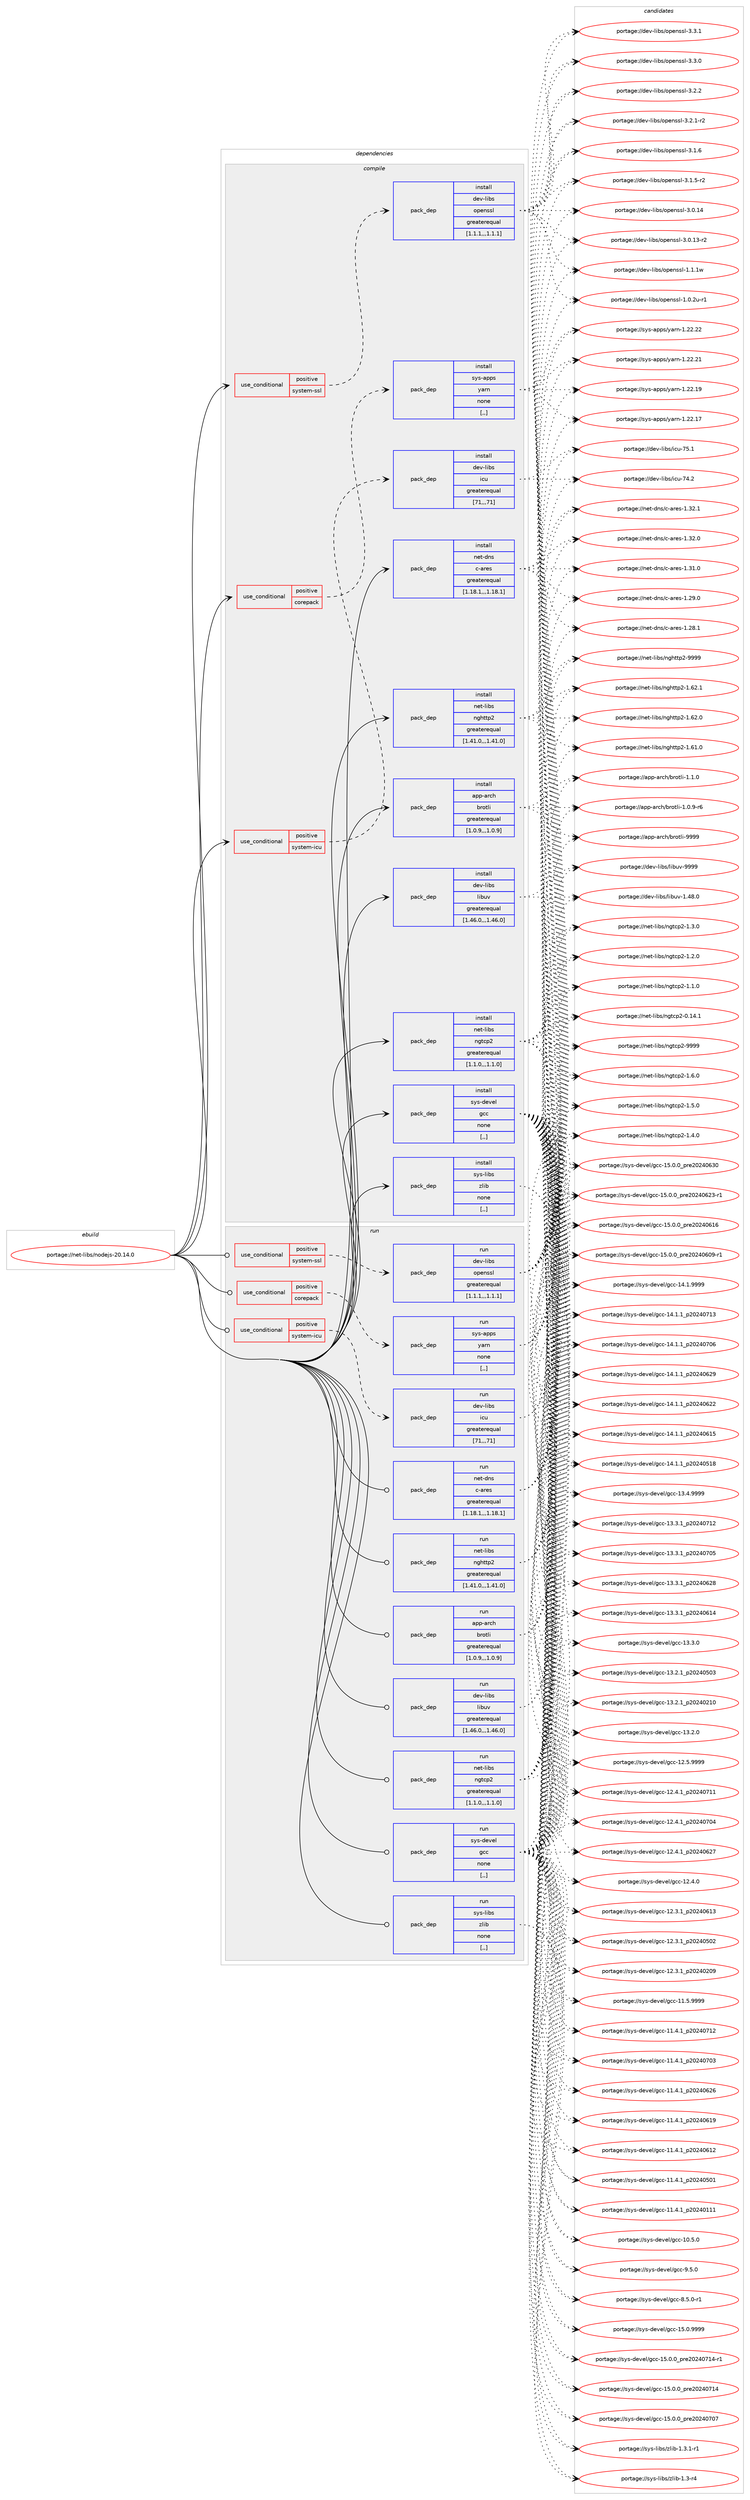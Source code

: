 digraph prolog {

# *************
# Graph options
# *************

newrank=true;
concentrate=true;
compound=true;
graph [rankdir=LR,fontname=Helvetica,fontsize=10,ranksep=1.5];#, ranksep=2.5, nodesep=0.2];
edge  [arrowhead=vee];
node  [fontname=Helvetica,fontsize=10];

# **********
# The ebuild
# **********

subgraph cluster_leftcol {
color=gray;
rank=same;
label=<<i>ebuild</i>>;
id [label="portage://net-libs/nodejs-20.14.0", color=red, width=4, href="../net-libs/nodejs-20.14.0.svg"];
}

# ****************
# The dependencies
# ****************

subgraph cluster_midcol {
color=gray;
label=<<i>dependencies</i>>;
subgraph cluster_compile {
fillcolor="#eeeeee";
style=filled;
label=<<i>compile</i>>;
subgraph cond93707 {
dependency358624 [label=<<TABLE BORDER="0" CELLBORDER="1" CELLSPACING="0" CELLPADDING="4"><TR><TD ROWSPAN="3" CELLPADDING="10">use_conditional</TD></TR><TR><TD>positive</TD></TR><TR><TD>corepack</TD></TR></TABLE>>, shape=none, color=red];
subgraph pack262258 {
dependency358625 [label=<<TABLE BORDER="0" CELLBORDER="1" CELLSPACING="0" CELLPADDING="4" WIDTH="220"><TR><TD ROWSPAN="6" CELLPADDING="30">pack_dep</TD></TR><TR><TD WIDTH="110">install</TD></TR><TR><TD>sys-apps</TD></TR><TR><TD>yarn</TD></TR><TR><TD>none</TD></TR><TR><TD>[,,]</TD></TR></TABLE>>, shape=none, color=blue];
}
dependency358624:e -> dependency358625:w [weight=20,style="dashed",arrowhead="vee"];
}
id:e -> dependency358624:w [weight=20,style="solid",arrowhead="vee"];
subgraph cond93708 {
dependency358626 [label=<<TABLE BORDER="0" CELLBORDER="1" CELLSPACING="0" CELLPADDING="4"><TR><TD ROWSPAN="3" CELLPADDING="10">use_conditional</TD></TR><TR><TD>positive</TD></TR><TR><TD>system-icu</TD></TR></TABLE>>, shape=none, color=red];
subgraph pack262259 {
dependency358627 [label=<<TABLE BORDER="0" CELLBORDER="1" CELLSPACING="0" CELLPADDING="4" WIDTH="220"><TR><TD ROWSPAN="6" CELLPADDING="30">pack_dep</TD></TR><TR><TD WIDTH="110">install</TD></TR><TR><TD>dev-libs</TD></TR><TR><TD>icu</TD></TR><TR><TD>greaterequal</TD></TR><TR><TD>[71,,,71]</TD></TR></TABLE>>, shape=none, color=blue];
}
dependency358626:e -> dependency358627:w [weight=20,style="dashed",arrowhead="vee"];
}
id:e -> dependency358626:w [weight=20,style="solid",arrowhead="vee"];
subgraph cond93709 {
dependency358628 [label=<<TABLE BORDER="0" CELLBORDER="1" CELLSPACING="0" CELLPADDING="4"><TR><TD ROWSPAN="3" CELLPADDING="10">use_conditional</TD></TR><TR><TD>positive</TD></TR><TR><TD>system-ssl</TD></TR></TABLE>>, shape=none, color=red];
subgraph pack262260 {
dependency358629 [label=<<TABLE BORDER="0" CELLBORDER="1" CELLSPACING="0" CELLPADDING="4" WIDTH="220"><TR><TD ROWSPAN="6" CELLPADDING="30">pack_dep</TD></TR><TR><TD WIDTH="110">install</TD></TR><TR><TD>dev-libs</TD></TR><TR><TD>openssl</TD></TR><TR><TD>greaterequal</TD></TR><TR><TD>[1.1.1,,,1.1.1]</TD></TR></TABLE>>, shape=none, color=blue];
}
dependency358628:e -> dependency358629:w [weight=20,style="dashed",arrowhead="vee"];
}
id:e -> dependency358628:w [weight=20,style="solid",arrowhead="vee"];
subgraph pack262261 {
dependency358630 [label=<<TABLE BORDER="0" CELLBORDER="1" CELLSPACING="0" CELLPADDING="4" WIDTH="220"><TR><TD ROWSPAN="6" CELLPADDING="30">pack_dep</TD></TR><TR><TD WIDTH="110">install</TD></TR><TR><TD>app-arch</TD></TR><TR><TD>brotli</TD></TR><TR><TD>greaterequal</TD></TR><TR><TD>[1.0.9,,,1.0.9]</TD></TR></TABLE>>, shape=none, color=blue];
}
id:e -> dependency358630:w [weight=20,style="solid",arrowhead="vee"];
subgraph pack262262 {
dependency358631 [label=<<TABLE BORDER="0" CELLBORDER="1" CELLSPACING="0" CELLPADDING="4" WIDTH="220"><TR><TD ROWSPAN="6" CELLPADDING="30">pack_dep</TD></TR><TR><TD WIDTH="110">install</TD></TR><TR><TD>dev-libs</TD></TR><TR><TD>libuv</TD></TR><TR><TD>greaterequal</TD></TR><TR><TD>[1.46.0,,,1.46.0]</TD></TR></TABLE>>, shape=none, color=blue];
}
id:e -> dependency358631:w [weight=20,style="solid",arrowhead="vee"];
subgraph pack262263 {
dependency358632 [label=<<TABLE BORDER="0" CELLBORDER="1" CELLSPACING="0" CELLPADDING="4" WIDTH="220"><TR><TD ROWSPAN="6" CELLPADDING="30">pack_dep</TD></TR><TR><TD WIDTH="110">install</TD></TR><TR><TD>net-dns</TD></TR><TR><TD>c-ares</TD></TR><TR><TD>greaterequal</TD></TR><TR><TD>[1.18.1,,,1.18.1]</TD></TR></TABLE>>, shape=none, color=blue];
}
id:e -> dependency358632:w [weight=20,style="solid",arrowhead="vee"];
subgraph pack262264 {
dependency358633 [label=<<TABLE BORDER="0" CELLBORDER="1" CELLSPACING="0" CELLPADDING="4" WIDTH="220"><TR><TD ROWSPAN="6" CELLPADDING="30">pack_dep</TD></TR><TR><TD WIDTH="110">install</TD></TR><TR><TD>net-libs</TD></TR><TR><TD>nghttp2</TD></TR><TR><TD>greaterequal</TD></TR><TR><TD>[1.41.0,,,1.41.0]</TD></TR></TABLE>>, shape=none, color=blue];
}
id:e -> dependency358633:w [weight=20,style="solid",arrowhead="vee"];
subgraph pack262265 {
dependency358634 [label=<<TABLE BORDER="0" CELLBORDER="1" CELLSPACING="0" CELLPADDING="4" WIDTH="220"><TR><TD ROWSPAN="6" CELLPADDING="30">pack_dep</TD></TR><TR><TD WIDTH="110">install</TD></TR><TR><TD>net-libs</TD></TR><TR><TD>ngtcp2</TD></TR><TR><TD>greaterequal</TD></TR><TR><TD>[1.1.0,,,1.1.0]</TD></TR></TABLE>>, shape=none, color=blue];
}
id:e -> dependency358634:w [weight=20,style="solid",arrowhead="vee"];
subgraph pack262266 {
dependency358635 [label=<<TABLE BORDER="0" CELLBORDER="1" CELLSPACING="0" CELLPADDING="4" WIDTH="220"><TR><TD ROWSPAN="6" CELLPADDING="30">pack_dep</TD></TR><TR><TD WIDTH="110">install</TD></TR><TR><TD>sys-devel</TD></TR><TR><TD>gcc</TD></TR><TR><TD>none</TD></TR><TR><TD>[,,]</TD></TR></TABLE>>, shape=none, color=blue];
}
id:e -> dependency358635:w [weight=20,style="solid",arrowhead="vee"];
subgraph pack262267 {
dependency358636 [label=<<TABLE BORDER="0" CELLBORDER="1" CELLSPACING="0" CELLPADDING="4" WIDTH="220"><TR><TD ROWSPAN="6" CELLPADDING="30">pack_dep</TD></TR><TR><TD WIDTH="110">install</TD></TR><TR><TD>sys-libs</TD></TR><TR><TD>zlib</TD></TR><TR><TD>none</TD></TR><TR><TD>[,,]</TD></TR></TABLE>>, shape=none, color=blue];
}
id:e -> dependency358636:w [weight=20,style="solid",arrowhead="vee"];
}
subgraph cluster_compileandrun {
fillcolor="#eeeeee";
style=filled;
label=<<i>compile and run</i>>;
}
subgraph cluster_run {
fillcolor="#eeeeee";
style=filled;
label=<<i>run</i>>;
subgraph cond93710 {
dependency358637 [label=<<TABLE BORDER="0" CELLBORDER="1" CELLSPACING="0" CELLPADDING="4"><TR><TD ROWSPAN="3" CELLPADDING="10">use_conditional</TD></TR><TR><TD>positive</TD></TR><TR><TD>corepack</TD></TR></TABLE>>, shape=none, color=red];
subgraph pack262268 {
dependency358638 [label=<<TABLE BORDER="0" CELLBORDER="1" CELLSPACING="0" CELLPADDING="4" WIDTH="220"><TR><TD ROWSPAN="6" CELLPADDING="30">pack_dep</TD></TR><TR><TD WIDTH="110">run</TD></TR><TR><TD>sys-apps</TD></TR><TR><TD>yarn</TD></TR><TR><TD>none</TD></TR><TR><TD>[,,]</TD></TR></TABLE>>, shape=none, color=blue];
}
dependency358637:e -> dependency358638:w [weight=20,style="dashed",arrowhead="vee"];
}
id:e -> dependency358637:w [weight=20,style="solid",arrowhead="odot"];
subgraph cond93711 {
dependency358639 [label=<<TABLE BORDER="0" CELLBORDER="1" CELLSPACING="0" CELLPADDING="4"><TR><TD ROWSPAN="3" CELLPADDING="10">use_conditional</TD></TR><TR><TD>positive</TD></TR><TR><TD>system-icu</TD></TR></TABLE>>, shape=none, color=red];
subgraph pack262269 {
dependency358640 [label=<<TABLE BORDER="0" CELLBORDER="1" CELLSPACING="0" CELLPADDING="4" WIDTH="220"><TR><TD ROWSPAN="6" CELLPADDING="30">pack_dep</TD></TR><TR><TD WIDTH="110">run</TD></TR><TR><TD>dev-libs</TD></TR><TR><TD>icu</TD></TR><TR><TD>greaterequal</TD></TR><TR><TD>[71,,,71]</TD></TR></TABLE>>, shape=none, color=blue];
}
dependency358639:e -> dependency358640:w [weight=20,style="dashed",arrowhead="vee"];
}
id:e -> dependency358639:w [weight=20,style="solid",arrowhead="odot"];
subgraph cond93712 {
dependency358641 [label=<<TABLE BORDER="0" CELLBORDER="1" CELLSPACING="0" CELLPADDING="4"><TR><TD ROWSPAN="3" CELLPADDING="10">use_conditional</TD></TR><TR><TD>positive</TD></TR><TR><TD>system-ssl</TD></TR></TABLE>>, shape=none, color=red];
subgraph pack262270 {
dependency358642 [label=<<TABLE BORDER="0" CELLBORDER="1" CELLSPACING="0" CELLPADDING="4" WIDTH="220"><TR><TD ROWSPAN="6" CELLPADDING="30">pack_dep</TD></TR><TR><TD WIDTH="110">run</TD></TR><TR><TD>dev-libs</TD></TR><TR><TD>openssl</TD></TR><TR><TD>greaterequal</TD></TR><TR><TD>[1.1.1,,,1.1.1]</TD></TR></TABLE>>, shape=none, color=blue];
}
dependency358641:e -> dependency358642:w [weight=20,style="dashed",arrowhead="vee"];
}
id:e -> dependency358641:w [weight=20,style="solid",arrowhead="odot"];
subgraph pack262271 {
dependency358643 [label=<<TABLE BORDER="0" CELLBORDER="1" CELLSPACING="0" CELLPADDING="4" WIDTH="220"><TR><TD ROWSPAN="6" CELLPADDING="30">pack_dep</TD></TR><TR><TD WIDTH="110">run</TD></TR><TR><TD>app-arch</TD></TR><TR><TD>brotli</TD></TR><TR><TD>greaterequal</TD></TR><TR><TD>[1.0.9,,,1.0.9]</TD></TR></TABLE>>, shape=none, color=blue];
}
id:e -> dependency358643:w [weight=20,style="solid",arrowhead="odot"];
subgraph pack262272 {
dependency358644 [label=<<TABLE BORDER="0" CELLBORDER="1" CELLSPACING="0" CELLPADDING="4" WIDTH="220"><TR><TD ROWSPAN="6" CELLPADDING="30">pack_dep</TD></TR><TR><TD WIDTH="110">run</TD></TR><TR><TD>dev-libs</TD></TR><TR><TD>libuv</TD></TR><TR><TD>greaterequal</TD></TR><TR><TD>[1.46.0,,,1.46.0]</TD></TR></TABLE>>, shape=none, color=blue];
}
id:e -> dependency358644:w [weight=20,style="solid",arrowhead="odot"];
subgraph pack262273 {
dependency358645 [label=<<TABLE BORDER="0" CELLBORDER="1" CELLSPACING="0" CELLPADDING="4" WIDTH="220"><TR><TD ROWSPAN="6" CELLPADDING="30">pack_dep</TD></TR><TR><TD WIDTH="110">run</TD></TR><TR><TD>net-dns</TD></TR><TR><TD>c-ares</TD></TR><TR><TD>greaterequal</TD></TR><TR><TD>[1.18.1,,,1.18.1]</TD></TR></TABLE>>, shape=none, color=blue];
}
id:e -> dependency358645:w [weight=20,style="solid",arrowhead="odot"];
subgraph pack262274 {
dependency358646 [label=<<TABLE BORDER="0" CELLBORDER="1" CELLSPACING="0" CELLPADDING="4" WIDTH="220"><TR><TD ROWSPAN="6" CELLPADDING="30">pack_dep</TD></TR><TR><TD WIDTH="110">run</TD></TR><TR><TD>net-libs</TD></TR><TR><TD>nghttp2</TD></TR><TR><TD>greaterequal</TD></TR><TR><TD>[1.41.0,,,1.41.0]</TD></TR></TABLE>>, shape=none, color=blue];
}
id:e -> dependency358646:w [weight=20,style="solid",arrowhead="odot"];
subgraph pack262275 {
dependency358647 [label=<<TABLE BORDER="0" CELLBORDER="1" CELLSPACING="0" CELLPADDING="4" WIDTH="220"><TR><TD ROWSPAN="6" CELLPADDING="30">pack_dep</TD></TR><TR><TD WIDTH="110">run</TD></TR><TR><TD>net-libs</TD></TR><TR><TD>ngtcp2</TD></TR><TR><TD>greaterequal</TD></TR><TR><TD>[1.1.0,,,1.1.0]</TD></TR></TABLE>>, shape=none, color=blue];
}
id:e -> dependency358647:w [weight=20,style="solid",arrowhead="odot"];
subgraph pack262276 {
dependency358648 [label=<<TABLE BORDER="0" CELLBORDER="1" CELLSPACING="0" CELLPADDING="4" WIDTH="220"><TR><TD ROWSPAN="6" CELLPADDING="30">pack_dep</TD></TR><TR><TD WIDTH="110">run</TD></TR><TR><TD>sys-devel</TD></TR><TR><TD>gcc</TD></TR><TR><TD>none</TD></TR><TR><TD>[,,]</TD></TR></TABLE>>, shape=none, color=blue];
}
id:e -> dependency358648:w [weight=20,style="solid",arrowhead="odot"];
subgraph pack262277 {
dependency358649 [label=<<TABLE BORDER="0" CELLBORDER="1" CELLSPACING="0" CELLPADDING="4" WIDTH="220"><TR><TD ROWSPAN="6" CELLPADDING="30">pack_dep</TD></TR><TR><TD WIDTH="110">run</TD></TR><TR><TD>sys-libs</TD></TR><TR><TD>zlib</TD></TR><TR><TD>none</TD></TR><TR><TD>[,,]</TD></TR></TABLE>>, shape=none, color=blue];
}
id:e -> dependency358649:w [weight=20,style="solid",arrowhead="odot"];
}
}

# **************
# The candidates
# **************

subgraph cluster_choices {
rank=same;
color=gray;
label=<<i>candidates</i>>;

subgraph choice262258 {
color=black;
nodesep=1;
choice115121115459711211211547121971141104549465050465050 [label="portage://sys-apps/yarn-1.22.22", color=red, width=4,href="../sys-apps/yarn-1.22.22.svg"];
choice115121115459711211211547121971141104549465050465049 [label="portage://sys-apps/yarn-1.22.21", color=red, width=4,href="../sys-apps/yarn-1.22.21.svg"];
choice115121115459711211211547121971141104549465050464957 [label="portage://sys-apps/yarn-1.22.19", color=red, width=4,href="../sys-apps/yarn-1.22.19.svg"];
choice115121115459711211211547121971141104549465050464955 [label="portage://sys-apps/yarn-1.22.17", color=red, width=4,href="../sys-apps/yarn-1.22.17.svg"];
dependency358625:e -> choice115121115459711211211547121971141104549465050465050:w [style=dotted,weight="100"];
dependency358625:e -> choice115121115459711211211547121971141104549465050465049:w [style=dotted,weight="100"];
dependency358625:e -> choice115121115459711211211547121971141104549465050464957:w [style=dotted,weight="100"];
dependency358625:e -> choice115121115459711211211547121971141104549465050464955:w [style=dotted,weight="100"];
}
subgraph choice262259 {
color=black;
nodesep=1;
choice100101118451081059811547105991174555534649 [label="portage://dev-libs/icu-75.1", color=red, width=4,href="../dev-libs/icu-75.1.svg"];
choice100101118451081059811547105991174555524650 [label="portage://dev-libs/icu-74.2", color=red, width=4,href="../dev-libs/icu-74.2.svg"];
dependency358627:e -> choice100101118451081059811547105991174555534649:w [style=dotted,weight="100"];
dependency358627:e -> choice100101118451081059811547105991174555524650:w [style=dotted,weight="100"];
}
subgraph choice262260 {
color=black;
nodesep=1;
choice100101118451081059811547111112101110115115108455146514649 [label="portage://dev-libs/openssl-3.3.1", color=red, width=4,href="../dev-libs/openssl-3.3.1.svg"];
choice100101118451081059811547111112101110115115108455146514648 [label="portage://dev-libs/openssl-3.3.0", color=red, width=4,href="../dev-libs/openssl-3.3.0.svg"];
choice100101118451081059811547111112101110115115108455146504650 [label="portage://dev-libs/openssl-3.2.2", color=red, width=4,href="../dev-libs/openssl-3.2.2.svg"];
choice1001011184510810598115471111121011101151151084551465046494511450 [label="portage://dev-libs/openssl-3.2.1-r2", color=red, width=4,href="../dev-libs/openssl-3.2.1-r2.svg"];
choice100101118451081059811547111112101110115115108455146494654 [label="portage://dev-libs/openssl-3.1.6", color=red, width=4,href="../dev-libs/openssl-3.1.6.svg"];
choice1001011184510810598115471111121011101151151084551464946534511450 [label="portage://dev-libs/openssl-3.1.5-r2", color=red, width=4,href="../dev-libs/openssl-3.1.5-r2.svg"];
choice10010111845108105981154711111210111011511510845514648464952 [label="portage://dev-libs/openssl-3.0.14", color=red, width=4,href="../dev-libs/openssl-3.0.14.svg"];
choice100101118451081059811547111112101110115115108455146484649514511450 [label="portage://dev-libs/openssl-3.0.13-r2", color=red, width=4,href="../dev-libs/openssl-3.0.13-r2.svg"];
choice100101118451081059811547111112101110115115108454946494649119 [label="portage://dev-libs/openssl-1.1.1w", color=red, width=4,href="../dev-libs/openssl-1.1.1w.svg"];
choice1001011184510810598115471111121011101151151084549464846501174511449 [label="portage://dev-libs/openssl-1.0.2u-r1", color=red, width=4,href="../dev-libs/openssl-1.0.2u-r1.svg"];
dependency358629:e -> choice100101118451081059811547111112101110115115108455146514649:w [style=dotted,weight="100"];
dependency358629:e -> choice100101118451081059811547111112101110115115108455146514648:w [style=dotted,weight="100"];
dependency358629:e -> choice100101118451081059811547111112101110115115108455146504650:w [style=dotted,weight="100"];
dependency358629:e -> choice1001011184510810598115471111121011101151151084551465046494511450:w [style=dotted,weight="100"];
dependency358629:e -> choice100101118451081059811547111112101110115115108455146494654:w [style=dotted,weight="100"];
dependency358629:e -> choice1001011184510810598115471111121011101151151084551464946534511450:w [style=dotted,weight="100"];
dependency358629:e -> choice10010111845108105981154711111210111011511510845514648464952:w [style=dotted,weight="100"];
dependency358629:e -> choice100101118451081059811547111112101110115115108455146484649514511450:w [style=dotted,weight="100"];
dependency358629:e -> choice100101118451081059811547111112101110115115108454946494649119:w [style=dotted,weight="100"];
dependency358629:e -> choice1001011184510810598115471111121011101151151084549464846501174511449:w [style=dotted,weight="100"];
}
subgraph choice262261 {
color=black;
nodesep=1;
choice9711211245971149910447981141111161081054557575757 [label="portage://app-arch/brotli-9999", color=red, width=4,href="../app-arch/brotli-9999.svg"];
choice971121124597114991044798114111116108105454946494648 [label="portage://app-arch/brotli-1.1.0", color=red, width=4,href="../app-arch/brotli-1.1.0.svg"];
choice9711211245971149910447981141111161081054549464846574511454 [label="portage://app-arch/brotli-1.0.9-r6", color=red, width=4,href="../app-arch/brotli-1.0.9-r6.svg"];
dependency358630:e -> choice9711211245971149910447981141111161081054557575757:w [style=dotted,weight="100"];
dependency358630:e -> choice971121124597114991044798114111116108105454946494648:w [style=dotted,weight="100"];
dependency358630:e -> choice9711211245971149910447981141111161081054549464846574511454:w [style=dotted,weight="100"];
}
subgraph choice262262 {
color=black;
nodesep=1;
choice100101118451081059811547108105981171184557575757 [label="portage://dev-libs/libuv-9999", color=red, width=4,href="../dev-libs/libuv-9999.svg"];
choice1001011184510810598115471081059811711845494652564648 [label="portage://dev-libs/libuv-1.48.0", color=red, width=4,href="../dev-libs/libuv-1.48.0.svg"];
dependency358631:e -> choice100101118451081059811547108105981171184557575757:w [style=dotted,weight="100"];
dependency358631:e -> choice1001011184510810598115471081059811711845494652564648:w [style=dotted,weight="100"];
}
subgraph choice262263 {
color=black;
nodesep=1;
choice110101116451001101154799459711410111545494651504649 [label="portage://net-dns/c-ares-1.32.1", color=red, width=4,href="../net-dns/c-ares-1.32.1.svg"];
choice110101116451001101154799459711410111545494651504648 [label="portage://net-dns/c-ares-1.32.0", color=red, width=4,href="../net-dns/c-ares-1.32.0.svg"];
choice110101116451001101154799459711410111545494651494648 [label="portage://net-dns/c-ares-1.31.0", color=red, width=4,href="../net-dns/c-ares-1.31.0.svg"];
choice110101116451001101154799459711410111545494650574648 [label="portage://net-dns/c-ares-1.29.0", color=red, width=4,href="../net-dns/c-ares-1.29.0.svg"];
choice110101116451001101154799459711410111545494650564649 [label="portage://net-dns/c-ares-1.28.1", color=red, width=4,href="../net-dns/c-ares-1.28.1.svg"];
dependency358632:e -> choice110101116451001101154799459711410111545494651504649:w [style=dotted,weight="100"];
dependency358632:e -> choice110101116451001101154799459711410111545494651504648:w [style=dotted,weight="100"];
dependency358632:e -> choice110101116451001101154799459711410111545494651494648:w [style=dotted,weight="100"];
dependency358632:e -> choice110101116451001101154799459711410111545494650574648:w [style=dotted,weight="100"];
dependency358632:e -> choice110101116451001101154799459711410111545494650564649:w [style=dotted,weight="100"];
}
subgraph choice262264 {
color=black;
nodesep=1;
choice110101116451081059811547110103104116116112504557575757 [label="portage://net-libs/nghttp2-9999", color=red, width=4,href="../net-libs/nghttp2-9999.svg"];
choice1101011164510810598115471101031041161161125045494654504649 [label="portage://net-libs/nghttp2-1.62.1", color=red, width=4,href="../net-libs/nghttp2-1.62.1.svg"];
choice1101011164510810598115471101031041161161125045494654504648 [label="portage://net-libs/nghttp2-1.62.0", color=red, width=4,href="../net-libs/nghttp2-1.62.0.svg"];
choice1101011164510810598115471101031041161161125045494654494648 [label="portage://net-libs/nghttp2-1.61.0", color=red, width=4,href="../net-libs/nghttp2-1.61.0.svg"];
dependency358633:e -> choice110101116451081059811547110103104116116112504557575757:w [style=dotted,weight="100"];
dependency358633:e -> choice1101011164510810598115471101031041161161125045494654504649:w [style=dotted,weight="100"];
dependency358633:e -> choice1101011164510810598115471101031041161161125045494654504648:w [style=dotted,weight="100"];
dependency358633:e -> choice1101011164510810598115471101031041161161125045494654494648:w [style=dotted,weight="100"];
}
subgraph choice262265 {
color=black;
nodesep=1;
choice11010111645108105981154711010311699112504557575757 [label="portage://net-libs/ngtcp2-9999", color=red, width=4,href="../net-libs/ngtcp2-9999.svg"];
choice1101011164510810598115471101031169911250454946544648 [label="portage://net-libs/ngtcp2-1.6.0", color=red, width=4,href="../net-libs/ngtcp2-1.6.0.svg"];
choice1101011164510810598115471101031169911250454946534648 [label="portage://net-libs/ngtcp2-1.5.0", color=red, width=4,href="../net-libs/ngtcp2-1.5.0.svg"];
choice1101011164510810598115471101031169911250454946524648 [label="portage://net-libs/ngtcp2-1.4.0", color=red, width=4,href="../net-libs/ngtcp2-1.4.0.svg"];
choice1101011164510810598115471101031169911250454946514648 [label="portage://net-libs/ngtcp2-1.3.0", color=red, width=4,href="../net-libs/ngtcp2-1.3.0.svg"];
choice1101011164510810598115471101031169911250454946504648 [label="portage://net-libs/ngtcp2-1.2.0", color=red, width=4,href="../net-libs/ngtcp2-1.2.0.svg"];
choice1101011164510810598115471101031169911250454946494648 [label="portage://net-libs/ngtcp2-1.1.0", color=red, width=4,href="../net-libs/ngtcp2-1.1.0.svg"];
choice110101116451081059811547110103116991125045484649524649 [label="portage://net-libs/ngtcp2-0.14.1", color=red, width=4,href="../net-libs/ngtcp2-0.14.1.svg"];
dependency358634:e -> choice11010111645108105981154711010311699112504557575757:w [style=dotted,weight="100"];
dependency358634:e -> choice1101011164510810598115471101031169911250454946544648:w [style=dotted,weight="100"];
dependency358634:e -> choice1101011164510810598115471101031169911250454946534648:w [style=dotted,weight="100"];
dependency358634:e -> choice1101011164510810598115471101031169911250454946524648:w [style=dotted,weight="100"];
dependency358634:e -> choice1101011164510810598115471101031169911250454946514648:w [style=dotted,weight="100"];
dependency358634:e -> choice1101011164510810598115471101031169911250454946504648:w [style=dotted,weight="100"];
dependency358634:e -> choice1101011164510810598115471101031169911250454946494648:w [style=dotted,weight="100"];
dependency358634:e -> choice110101116451081059811547110103116991125045484649524649:w [style=dotted,weight="100"];
}
subgraph choice262266 {
color=black;
nodesep=1;
choice1151211154510010111810110847103999945495346484657575757 [label="portage://sys-devel/gcc-15.0.9999", color=red, width=4,href="../sys-devel/gcc-15.0.9999.svg"];
choice11512111545100101118101108471039999454953464846489511211410150485052485549524511449 [label="portage://sys-devel/gcc-15.0.0_pre20240714-r1", color=red, width=4,href="../sys-devel/gcc-15.0.0_pre20240714-r1.svg"];
choice1151211154510010111810110847103999945495346484648951121141015048505248554952 [label="portage://sys-devel/gcc-15.0.0_pre20240714", color=red, width=4,href="../sys-devel/gcc-15.0.0_pre20240714.svg"];
choice1151211154510010111810110847103999945495346484648951121141015048505248554855 [label="portage://sys-devel/gcc-15.0.0_pre20240707", color=red, width=4,href="../sys-devel/gcc-15.0.0_pre20240707.svg"];
choice1151211154510010111810110847103999945495346484648951121141015048505248545148 [label="portage://sys-devel/gcc-15.0.0_pre20240630", color=red, width=4,href="../sys-devel/gcc-15.0.0_pre20240630.svg"];
choice11512111545100101118101108471039999454953464846489511211410150485052485450514511449 [label="portage://sys-devel/gcc-15.0.0_pre20240623-r1", color=red, width=4,href="../sys-devel/gcc-15.0.0_pre20240623-r1.svg"];
choice1151211154510010111810110847103999945495346484648951121141015048505248544954 [label="portage://sys-devel/gcc-15.0.0_pre20240616", color=red, width=4,href="../sys-devel/gcc-15.0.0_pre20240616.svg"];
choice11512111545100101118101108471039999454953464846489511211410150485052485448574511449 [label="portage://sys-devel/gcc-15.0.0_pre20240609-r1", color=red, width=4,href="../sys-devel/gcc-15.0.0_pre20240609-r1.svg"];
choice1151211154510010111810110847103999945495246494657575757 [label="portage://sys-devel/gcc-14.1.9999", color=red, width=4,href="../sys-devel/gcc-14.1.9999.svg"];
choice1151211154510010111810110847103999945495246494649951125048505248554951 [label="portage://sys-devel/gcc-14.1.1_p20240713", color=red, width=4,href="../sys-devel/gcc-14.1.1_p20240713.svg"];
choice1151211154510010111810110847103999945495246494649951125048505248554854 [label="portage://sys-devel/gcc-14.1.1_p20240706", color=red, width=4,href="../sys-devel/gcc-14.1.1_p20240706.svg"];
choice1151211154510010111810110847103999945495246494649951125048505248545057 [label="portage://sys-devel/gcc-14.1.1_p20240629", color=red, width=4,href="../sys-devel/gcc-14.1.1_p20240629.svg"];
choice1151211154510010111810110847103999945495246494649951125048505248545050 [label="portage://sys-devel/gcc-14.1.1_p20240622", color=red, width=4,href="../sys-devel/gcc-14.1.1_p20240622.svg"];
choice1151211154510010111810110847103999945495246494649951125048505248544953 [label="portage://sys-devel/gcc-14.1.1_p20240615", color=red, width=4,href="../sys-devel/gcc-14.1.1_p20240615.svg"];
choice1151211154510010111810110847103999945495246494649951125048505248534956 [label="portage://sys-devel/gcc-14.1.1_p20240518", color=red, width=4,href="../sys-devel/gcc-14.1.1_p20240518.svg"];
choice1151211154510010111810110847103999945495146524657575757 [label="portage://sys-devel/gcc-13.4.9999", color=red, width=4,href="../sys-devel/gcc-13.4.9999.svg"];
choice1151211154510010111810110847103999945495146514649951125048505248554950 [label="portage://sys-devel/gcc-13.3.1_p20240712", color=red, width=4,href="../sys-devel/gcc-13.3.1_p20240712.svg"];
choice1151211154510010111810110847103999945495146514649951125048505248554853 [label="portage://sys-devel/gcc-13.3.1_p20240705", color=red, width=4,href="../sys-devel/gcc-13.3.1_p20240705.svg"];
choice1151211154510010111810110847103999945495146514649951125048505248545056 [label="portage://sys-devel/gcc-13.3.1_p20240628", color=red, width=4,href="../sys-devel/gcc-13.3.1_p20240628.svg"];
choice1151211154510010111810110847103999945495146514649951125048505248544952 [label="portage://sys-devel/gcc-13.3.1_p20240614", color=red, width=4,href="../sys-devel/gcc-13.3.1_p20240614.svg"];
choice1151211154510010111810110847103999945495146514648 [label="portage://sys-devel/gcc-13.3.0", color=red, width=4,href="../sys-devel/gcc-13.3.0.svg"];
choice1151211154510010111810110847103999945495146504649951125048505248534851 [label="portage://sys-devel/gcc-13.2.1_p20240503", color=red, width=4,href="../sys-devel/gcc-13.2.1_p20240503.svg"];
choice1151211154510010111810110847103999945495146504649951125048505248504948 [label="portage://sys-devel/gcc-13.2.1_p20240210", color=red, width=4,href="../sys-devel/gcc-13.2.1_p20240210.svg"];
choice1151211154510010111810110847103999945495146504648 [label="portage://sys-devel/gcc-13.2.0", color=red, width=4,href="../sys-devel/gcc-13.2.0.svg"];
choice1151211154510010111810110847103999945495046534657575757 [label="portage://sys-devel/gcc-12.5.9999", color=red, width=4,href="../sys-devel/gcc-12.5.9999.svg"];
choice1151211154510010111810110847103999945495046524649951125048505248554949 [label="portage://sys-devel/gcc-12.4.1_p20240711", color=red, width=4,href="../sys-devel/gcc-12.4.1_p20240711.svg"];
choice1151211154510010111810110847103999945495046524649951125048505248554852 [label="portage://sys-devel/gcc-12.4.1_p20240704", color=red, width=4,href="../sys-devel/gcc-12.4.1_p20240704.svg"];
choice1151211154510010111810110847103999945495046524649951125048505248545055 [label="portage://sys-devel/gcc-12.4.1_p20240627", color=red, width=4,href="../sys-devel/gcc-12.4.1_p20240627.svg"];
choice1151211154510010111810110847103999945495046524648 [label="portage://sys-devel/gcc-12.4.0", color=red, width=4,href="../sys-devel/gcc-12.4.0.svg"];
choice1151211154510010111810110847103999945495046514649951125048505248544951 [label="portage://sys-devel/gcc-12.3.1_p20240613", color=red, width=4,href="../sys-devel/gcc-12.3.1_p20240613.svg"];
choice1151211154510010111810110847103999945495046514649951125048505248534850 [label="portage://sys-devel/gcc-12.3.1_p20240502", color=red, width=4,href="../sys-devel/gcc-12.3.1_p20240502.svg"];
choice1151211154510010111810110847103999945495046514649951125048505248504857 [label="portage://sys-devel/gcc-12.3.1_p20240209", color=red, width=4,href="../sys-devel/gcc-12.3.1_p20240209.svg"];
choice1151211154510010111810110847103999945494946534657575757 [label="portage://sys-devel/gcc-11.5.9999", color=red, width=4,href="../sys-devel/gcc-11.5.9999.svg"];
choice1151211154510010111810110847103999945494946524649951125048505248554950 [label="portage://sys-devel/gcc-11.4.1_p20240712", color=red, width=4,href="../sys-devel/gcc-11.4.1_p20240712.svg"];
choice1151211154510010111810110847103999945494946524649951125048505248554851 [label="portage://sys-devel/gcc-11.4.1_p20240703", color=red, width=4,href="../sys-devel/gcc-11.4.1_p20240703.svg"];
choice1151211154510010111810110847103999945494946524649951125048505248545054 [label="portage://sys-devel/gcc-11.4.1_p20240626", color=red, width=4,href="../sys-devel/gcc-11.4.1_p20240626.svg"];
choice1151211154510010111810110847103999945494946524649951125048505248544957 [label="portage://sys-devel/gcc-11.4.1_p20240619", color=red, width=4,href="../sys-devel/gcc-11.4.1_p20240619.svg"];
choice1151211154510010111810110847103999945494946524649951125048505248544950 [label="portage://sys-devel/gcc-11.4.1_p20240612", color=red, width=4,href="../sys-devel/gcc-11.4.1_p20240612.svg"];
choice1151211154510010111810110847103999945494946524649951125048505248534849 [label="portage://sys-devel/gcc-11.4.1_p20240501", color=red, width=4,href="../sys-devel/gcc-11.4.1_p20240501.svg"];
choice1151211154510010111810110847103999945494946524649951125048505248494949 [label="portage://sys-devel/gcc-11.4.1_p20240111", color=red, width=4,href="../sys-devel/gcc-11.4.1_p20240111.svg"];
choice1151211154510010111810110847103999945494846534648 [label="portage://sys-devel/gcc-10.5.0", color=red, width=4,href="../sys-devel/gcc-10.5.0.svg"];
choice11512111545100101118101108471039999455746534648 [label="portage://sys-devel/gcc-9.5.0", color=red, width=4,href="../sys-devel/gcc-9.5.0.svg"];
choice115121115451001011181011084710399994556465346484511449 [label="portage://sys-devel/gcc-8.5.0-r1", color=red, width=4,href="../sys-devel/gcc-8.5.0-r1.svg"];
dependency358635:e -> choice1151211154510010111810110847103999945495346484657575757:w [style=dotted,weight="100"];
dependency358635:e -> choice11512111545100101118101108471039999454953464846489511211410150485052485549524511449:w [style=dotted,weight="100"];
dependency358635:e -> choice1151211154510010111810110847103999945495346484648951121141015048505248554952:w [style=dotted,weight="100"];
dependency358635:e -> choice1151211154510010111810110847103999945495346484648951121141015048505248554855:w [style=dotted,weight="100"];
dependency358635:e -> choice1151211154510010111810110847103999945495346484648951121141015048505248545148:w [style=dotted,weight="100"];
dependency358635:e -> choice11512111545100101118101108471039999454953464846489511211410150485052485450514511449:w [style=dotted,weight="100"];
dependency358635:e -> choice1151211154510010111810110847103999945495346484648951121141015048505248544954:w [style=dotted,weight="100"];
dependency358635:e -> choice11512111545100101118101108471039999454953464846489511211410150485052485448574511449:w [style=dotted,weight="100"];
dependency358635:e -> choice1151211154510010111810110847103999945495246494657575757:w [style=dotted,weight="100"];
dependency358635:e -> choice1151211154510010111810110847103999945495246494649951125048505248554951:w [style=dotted,weight="100"];
dependency358635:e -> choice1151211154510010111810110847103999945495246494649951125048505248554854:w [style=dotted,weight="100"];
dependency358635:e -> choice1151211154510010111810110847103999945495246494649951125048505248545057:w [style=dotted,weight="100"];
dependency358635:e -> choice1151211154510010111810110847103999945495246494649951125048505248545050:w [style=dotted,weight="100"];
dependency358635:e -> choice1151211154510010111810110847103999945495246494649951125048505248544953:w [style=dotted,weight="100"];
dependency358635:e -> choice1151211154510010111810110847103999945495246494649951125048505248534956:w [style=dotted,weight="100"];
dependency358635:e -> choice1151211154510010111810110847103999945495146524657575757:w [style=dotted,weight="100"];
dependency358635:e -> choice1151211154510010111810110847103999945495146514649951125048505248554950:w [style=dotted,weight="100"];
dependency358635:e -> choice1151211154510010111810110847103999945495146514649951125048505248554853:w [style=dotted,weight="100"];
dependency358635:e -> choice1151211154510010111810110847103999945495146514649951125048505248545056:w [style=dotted,weight="100"];
dependency358635:e -> choice1151211154510010111810110847103999945495146514649951125048505248544952:w [style=dotted,weight="100"];
dependency358635:e -> choice1151211154510010111810110847103999945495146514648:w [style=dotted,weight="100"];
dependency358635:e -> choice1151211154510010111810110847103999945495146504649951125048505248534851:w [style=dotted,weight="100"];
dependency358635:e -> choice1151211154510010111810110847103999945495146504649951125048505248504948:w [style=dotted,weight="100"];
dependency358635:e -> choice1151211154510010111810110847103999945495146504648:w [style=dotted,weight="100"];
dependency358635:e -> choice1151211154510010111810110847103999945495046534657575757:w [style=dotted,weight="100"];
dependency358635:e -> choice1151211154510010111810110847103999945495046524649951125048505248554949:w [style=dotted,weight="100"];
dependency358635:e -> choice1151211154510010111810110847103999945495046524649951125048505248554852:w [style=dotted,weight="100"];
dependency358635:e -> choice1151211154510010111810110847103999945495046524649951125048505248545055:w [style=dotted,weight="100"];
dependency358635:e -> choice1151211154510010111810110847103999945495046524648:w [style=dotted,weight="100"];
dependency358635:e -> choice1151211154510010111810110847103999945495046514649951125048505248544951:w [style=dotted,weight="100"];
dependency358635:e -> choice1151211154510010111810110847103999945495046514649951125048505248534850:w [style=dotted,weight="100"];
dependency358635:e -> choice1151211154510010111810110847103999945495046514649951125048505248504857:w [style=dotted,weight="100"];
dependency358635:e -> choice1151211154510010111810110847103999945494946534657575757:w [style=dotted,weight="100"];
dependency358635:e -> choice1151211154510010111810110847103999945494946524649951125048505248554950:w [style=dotted,weight="100"];
dependency358635:e -> choice1151211154510010111810110847103999945494946524649951125048505248554851:w [style=dotted,weight="100"];
dependency358635:e -> choice1151211154510010111810110847103999945494946524649951125048505248545054:w [style=dotted,weight="100"];
dependency358635:e -> choice1151211154510010111810110847103999945494946524649951125048505248544957:w [style=dotted,weight="100"];
dependency358635:e -> choice1151211154510010111810110847103999945494946524649951125048505248544950:w [style=dotted,weight="100"];
dependency358635:e -> choice1151211154510010111810110847103999945494946524649951125048505248534849:w [style=dotted,weight="100"];
dependency358635:e -> choice1151211154510010111810110847103999945494946524649951125048505248494949:w [style=dotted,weight="100"];
dependency358635:e -> choice1151211154510010111810110847103999945494846534648:w [style=dotted,weight="100"];
dependency358635:e -> choice11512111545100101118101108471039999455746534648:w [style=dotted,weight="100"];
dependency358635:e -> choice115121115451001011181011084710399994556465346484511449:w [style=dotted,weight="100"];
}
subgraph choice262267 {
color=black;
nodesep=1;
choice115121115451081059811547122108105984549465146494511449 [label="portage://sys-libs/zlib-1.3.1-r1", color=red, width=4,href="../sys-libs/zlib-1.3.1-r1.svg"];
choice11512111545108105981154712210810598454946514511452 [label="portage://sys-libs/zlib-1.3-r4", color=red, width=4,href="../sys-libs/zlib-1.3-r4.svg"];
dependency358636:e -> choice115121115451081059811547122108105984549465146494511449:w [style=dotted,weight="100"];
dependency358636:e -> choice11512111545108105981154712210810598454946514511452:w [style=dotted,weight="100"];
}
subgraph choice262268 {
color=black;
nodesep=1;
choice115121115459711211211547121971141104549465050465050 [label="portage://sys-apps/yarn-1.22.22", color=red, width=4,href="../sys-apps/yarn-1.22.22.svg"];
choice115121115459711211211547121971141104549465050465049 [label="portage://sys-apps/yarn-1.22.21", color=red, width=4,href="../sys-apps/yarn-1.22.21.svg"];
choice115121115459711211211547121971141104549465050464957 [label="portage://sys-apps/yarn-1.22.19", color=red, width=4,href="../sys-apps/yarn-1.22.19.svg"];
choice115121115459711211211547121971141104549465050464955 [label="portage://sys-apps/yarn-1.22.17", color=red, width=4,href="../sys-apps/yarn-1.22.17.svg"];
dependency358638:e -> choice115121115459711211211547121971141104549465050465050:w [style=dotted,weight="100"];
dependency358638:e -> choice115121115459711211211547121971141104549465050465049:w [style=dotted,weight="100"];
dependency358638:e -> choice115121115459711211211547121971141104549465050464957:w [style=dotted,weight="100"];
dependency358638:e -> choice115121115459711211211547121971141104549465050464955:w [style=dotted,weight="100"];
}
subgraph choice262269 {
color=black;
nodesep=1;
choice100101118451081059811547105991174555534649 [label="portage://dev-libs/icu-75.1", color=red, width=4,href="../dev-libs/icu-75.1.svg"];
choice100101118451081059811547105991174555524650 [label="portage://dev-libs/icu-74.2", color=red, width=4,href="../dev-libs/icu-74.2.svg"];
dependency358640:e -> choice100101118451081059811547105991174555534649:w [style=dotted,weight="100"];
dependency358640:e -> choice100101118451081059811547105991174555524650:w [style=dotted,weight="100"];
}
subgraph choice262270 {
color=black;
nodesep=1;
choice100101118451081059811547111112101110115115108455146514649 [label="portage://dev-libs/openssl-3.3.1", color=red, width=4,href="../dev-libs/openssl-3.3.1.svg"];
choice100101118451081059811547111112101110115115108455146514648 [label="portage://dev-libs/openssl-3.3.0", color=red, width=4,href="../dev-libs/openssl-3.3.0.svg"];
choice100101118451081059811547111112101110115115108455146504650 [label="portage://dev-libs/openssl-3.2.2", color=red, width=4,href="../dev-libs/openssl-3.2.2.svg"];
choice1001011184510810598115471111121011101151151084551465046494511450 [label="portage://dev-libs/openssl-3.2.1-r2", color=red, width=4,href="../dev-libs/openssl-3.2.1-r2.svg"];
choice100101118451081059811547111112101110115115108455146494654 [label="portage://dev-libs/openssl-3.1.6", color=red, width=4,href="../dev-libs/openssl-3.1.6.svg"];
choice1001011184510810598115471111121011101151151084551464946534511450 [label="portage://dev-libs/openssl-3.1.5-r2", color=red, width=4,href="../dev-libs/openssl-3.1.5-r2.svg"];
choice10010111845108105981154711111210111011511510845514648464952 [label="portage://dev-libs/openssl-3.0.14", color=red, width=4,href="../dev-libs/openssl-3.0.14.svg"];
choice100101118451081059811547111112101110115115108455146484649514511450 [label="portage://dev-libs/openssl-3.0.13-r2", color=red, width=4,href="../dev-libs/openssl-3.0.13-r2.svg"];
choice100101118451081059811547111112101110115115108454946494649119 [label="portage://dev-libs/openssl-1.1.1w", color=red, width=4,href="../dev-libs/openssl-1.1.1w.svg"];
choice1001011184510810598115471111121011101151151084549464846501174511449 [label="portage://dev-libs/openssl-1.0.2u-r1", color=red, width=4,href="../dev-libs/openssl-1.0.2u-r1.svg"];
dependency358642:e -> choice100101118451081059811547111112101110115115108455146514649:w [style=dotted,weight="100"];
dependency358642:e -> choice100101118451081059811547111112101110115115108455146514648:w [style=dotted,weight="100"];
dependency358642:e -> choice100101118451081059811547111112101110115115108455146504650:w [style=dotted,weight="100"];
dependency358642:e -> choice1001011184510810598115471111121011101151151084551465046494511450:w [style=dotted,weight="100"];
dependency358642:e -> choice100101118451081059811547111112101110115115108455146494654:w [style=dotted,weight="100"];
dependency358642:e -> choice1001011184510810598115471111121011101151151084551464946534511450:w [style=dotted,weight="100"];
dependency358642:e -> choice10010111845108105981154711111210111011511510845514648464952:w [style=dotted,weight="100"];
dependency358642:e -> choice100101118451081059811547111112101110115115108455146484649514511450:w [style=dotted,weight="100"];
dependency358642:e -> choice100101118451081059811547111112101110115115108454946494649119:w [style=dotted,weight="100"];
dependency358642:e -> choice1001011184510810598115471111121011101151151084549464846501174511449:w [style=dotted,weight="100"];
}
subgraph choice262271 {
color=black;
nodesep=1;
choice9711211245971149910447981141111161081054557575757 [label="portage://app-arch/brotli-9999", color=red, width=4,href="../app-arch/brotli-9999.svg"];
choice971121124597114991044798114111116108105454946494648 [label="portage://app-arch/brotli-1.1.0", color=red, width=4,href="../app-arch/brotli-1.1.0.svg"];
choice9711211245971149910447981141111161081054549464846574511454 [label="portage://app-arch/brotli-1.0.9-r6", color=red, width=4,href="../app-arch/brotli-1.0.9-r6.svg"];
dependency358643:e -> choice9711211245971149910447981141111161081054557575757:w [style=dotted,weight="100"];
dependency358643:e -> choice971121124597114991044798114111116108105454946494648:w [style=dotted,weight="100"];
dependency358643:e -> choice9711211245971149910447981141111161081054549464846574511454:w [style=dotted,weight="100"];
}
subgraph choice262272 {
color=black;
nodesep=1;
choice100101118451081059811547108105981171184557575757 [label="portage://dev-libs/libuv-9999", color=red, width=4,href="../dev-libs/libuv-9999.svg"];
choice1001011184510810598115471081059811711845494652564648 [label="portage://dev-libs/libuv-1.48.0", color=red, width=4,href="../dev-libs/libuv-1.48.0.svg"];
dependency358644:e -> choice100101118451081059811547108105981171184557575757:w [style=dotted,weight="100"];
dependency358644:e -> choice1001011184510810598115471081059811711845494652564648:w [style=dotted,weight="100"];
}
subgraph choice262273 {
color=black;
nodesep=1;
choice110101116451001101154799459711410111545494651504649 [label="portage://net-dns/c-ares-1.32.1", color=red, width=4,href="../net-dns/c-ares-1.32.1.svg"];
choice110101116451001101154799459711410111545494651504648 [label="portage://net-dns/c-ares-1.32.0", color=red, width=4,href="../net-dns/c-ares-1.32.0.svg"];
choice110101116451001101154799459711410111545494651494648 [label="portage://net-dns/c-ares-1.31.0", color=red, width=4,href="../net-dns/c-ares-1.31.0.svg"];
choice110101116451001101154799459711410111545494650574648 [label="portage://net-dns/c-ares-1.29.0", color=red, width=4,href="../net-dns/c-ares-1.29.0.svg"];
choice110101116451001101154799459711410111545494650564649 [label="portage://net-dns/c-ares-1.28.1", color=red, width=4,href="../net-dns/c-ares-1.28.1.svg"];
dependency358645:e -> choice110101116451001101154799459711410111545494651504649:w [style=dotted,weight="100"];
dependency358645:e -> choice110101116451001101154799459711410111545494651504648:w [style=dotted,weight="100"];
dependency358645:e -> choice110101116451001101154799459711410111545494651494648:w [style=dotted,weight="100"];
dependency358645:e -> choice110101116451001101154799459711410111545494650574648:w [style=dotted,weight="100"];
dependency358645:e -> choice110101116451001101154799459711410111545494650564649:w [style=dotted,weight="100"];
}
subgraph choice262274 {
color=black;
nodesep=1;
choice110101116451081059811547110103104116116112504557575757 [label="portage://net-libs/nghttp2-9999", color=red, width=4,href="../net-libs/nghttp2-9999.svg"];
choice1101011164510810598115471101031041161161125045494654504649 [label="portage://net-libs/nghttp2-1.62.1", color=red, width=4,href="../net-libs/nghttp2-1.62.1.svg"];
choice1101011164510810598115471101031041161161125045494654504648 [label="portage://net-libs/nghttp2-1.62.0", color=red, width=4,href="../net-libs/nghttp2-1.62.0.svg"];
choice1101011164510810598115471101031041161161125045494654494648 [label="portage://net-libs/nghttp2-1.61.0", color=red, width=4,href="../net-libs/nghttp2-1.61.0.svg"];
dependency358646:e -> choice110101116451081059811547110103104116116112504557575757:w [style=dotted,weight="100"];
dependency358646:e -> choice1101011164510810598115471101031041161161125045494654504649:w [style=dotted,weight="100"];
dependency358646:e -> choice1101011164510810598115471101031041161161125045494654504648:w [style=dotted,weight="100"];
dependency358646:e -> choice1101011164510810598115471101031041161161125045494654494648:w [style=dotted,weight="100"];
}
subgraph choice262275 {
color=black;
nodesep=1;
choice11010111645108105981154711010311699112504557575757 [label="portage://net-libs/ngtcp2-9999", color=red, width=4,href="../net-libs/ngtcp2-9999.svg"];
choice1101011164510810598115471101031169911250454946544648 [label="portage://net-libs/ngtcp2-1.6.0", color=red, width=4,href="../net-libs/ngtcp2-1.6.0.svg"];
choice1101011164510810598115471101031169911250454946534648 [label="portage://net-libs/ngtcp2-1.5.0", color=red, width=4,href="../net-libs/ngtcp2-1.5.0.svg"];
choice1101011164510810598115471101031169911250454946524648 [label="portage://net-libs/ngtcp2-1.4.0", color=red, width=4,href="../net-libs/ngtcp2-1.4.0.svg"];
choice1101011164510810598115471101031169911250454946514648 [label="portage://net-libs/ngtcp2-1.3.0", color=red, width=4,href="../net-libs/ngtcp2-1.3.0.svg"];
choice1101011164510810598115471101031169911250454946504648 [label="portage://net-libs/ngtcp2-1.2.0", color=red, width=4,href="../net-libs/ngtcp2-1.2.0.svg"];
choice1101011164510810598115471101031169911250454946494648 [label="portage://net-libs/ngtcp2-1.1.0", color=red, width=4,href="../net-libs/ngtcp2-1.1.0.svg"];
choice110101116451081059811547110103116991125045484649524649 [label="portage://net-libs/ngtcp2-0.14.1", color=red, width=4,href="../net-libs/ngtcp2-0.14.1.svg"];
dependency358647:e -> choice11010111645108105981154711010311699112504557575757:w [style=dotted,weight="100"];
dependency358647:e -> choice1101011164510810598115471101031169911250454946544648:w [style=dotted,weight="100"];
dependency358647:e -> choice1101011164510810598115471101031169911250454946534648:w [style=dotted,weight="100"];
dependency358647:e -> choice1101011164510810598115471101031169911250454946524648:w [style=dotted,weight="100"];
dependency358647:e -> choice1101011164510810598115471101031169911250454946514648:w [style=dotted,weight="100"];
dependency358647:e -> choice1101011164510810598115471101031169911250454946504648:w [style=dotted,weight="100"];
dependency358647:e -> choice1101011164510810598115471101031169911250454946494648:w [style=dotted,weight="100"];
dependency358647:e -> choice110101116451081059811547110103116991125045484649524649:w [style=dotted,weight="100"];
}
subgraph choice262276 {
color=black;
nodesep=1;
choice1151211154510010111810110847103999945495346484657575757 [label="portage://sys-devel/gcc-15.0.9999", color=red, width=4,href="../sys-devel/gcc-15.0.9999.svg"];
choice11512111545100101118101108471039999454953464846489511211410150485052485549524511449 [label="portage://sys-devel/gcc-15.0.0_pre20240714-r1", color=red, width=4,href="../sys-devel/gcc-15.0.0_pre20240714-r1.svg"];
choice1151211154510010111810110847103999945495346484648951121141015048505248554952 [label="portage://sys-devel/gcc-15.0.0_pre20240714", color=red, width=4,href="../sys-devel/gcc-15.0.0_pre20240714.svg"];
choice1151211154510010111810110847103999945495346484648951121141015048505248554855 [label="portage://sys-devel/gcc-15.0.0_pre20240707", color=red, width=4,href="../sys-devel/gcc-15.0.0_pre20240707.svg"];
choice1151211154510010111810110847103999945495346484648951121141015048505248545148 [label="portage://sys-devel/gcc-15.0.0_pre20240630", color=red, width=4,href="../sys-devel/gcc-15.0.0_pre20240630.svg"];
choice11512111545100101118101108471039999454953464846489511211410150485052485450514511449 [label="portage://sys-devel/gcc-15.0.0_pre20240623-r1", color=red, width=4,href="../sys-devel/gcc-15.0.0_pre20240623-r1.svg"];
choice1151211154510010111810110847103999945495346484648951121141015048505248544954 [label="portage://sys-devel/gcc-15.0.0_pre20240616", color=red, width=4,href="../sys-devel/gcc-15.0.0_pre20240616.svg"];
choice11512111545100101118101108471039999454953464846489511211410150485052485448574511449 [label="portage://sys-devel/gcc-15.0.0_pre20240609-r1", color=red, width=4,href="../sys-devel/gcc-15.0.0_pre20240609-r1.svg"];
choice1151211154510010111810110847103999945495246494657575757 [label="portage://sys-devel/gcc-14.1.9999", color=red, width=4,href="../sys-devel/gcc-14.1.9999.svg"];
choice1151211154510010111810110847103999945495246494649951125048505248554951 [label="portage://sys-devel/gcc-14.1.1_p20240713", color=red, width=4,href="../sys-devel/gcc-14.1.1_p20240713.svg"];
choice1151211154510010111810110847103999945495246494649951125048505248554854 [label="portage://sys-devel/gcc-14.1.1_p20240706", color=red, width=4,href="../sys-devel/gcc-14.1.1_p20240706.svg"];
choice1151211154510010111810110847103999945495246494649951125048505248545057 [label="portage://sys-devel/gcc-14.1.1_p20240629", color=red, width=4,href="../sys-devel/gcc-14.1.1_p20240629.svg"];
choice1151211154510010111810110847103999945495246494649951125048505248545050 [label="portage://sys-devel/gcc-14.1.1_p20240622", color=red, width=4,href="../sys-devel/gcc-14.1.1_p20240622.svg"];
choice1151211154510010111810110847103999945495246494649951125048505248544953 [label="portage://sys-devel/gcc-14.1.1_p20240615", color=red, width=4,href="../sys-devel/gcc-14.1.1_p20240615.svg"];
choice1151211154510010111810110847103999945495246494649951125048505248534956 [label="portage://sys-devel/gcc-14.1.1_p20240518", color=red, width=4,href="../sys-devel/gcc-14.1.1_p20240518.svg"];
choice1151211154510010111810110847103999945495146524657575757 [label="portage://sys-devel/gcc-13.4.9999", color=red, width=4,href="../sys-devel/gcc-13.4.9999.svg"];
choice1151211154510010111810110847103999945495146514649951125048505248554950 [label="portage://sys-devel/gcc-13.3.1_p20240712", color=red, width=4,href="../sys-devel/gcc-13.3.1_p20240712.svg"];
choice1151211154510010111810110847103999945495146514649951125048505248554853 [label="portage://sys-devel/gcc-13.3.1_p20240705", color=red, width=4,href="../sys-devel/gcc-13.3.1_p20240705.svg"];
choice1151211154510010111810110847103999945495146514649951125048505248545056 [label="portage://sys-devel/gcc-13.3.1_p20240628", color=red, width=4,href="../sys-devel/gcc-13.3.1_p20240628.svg"];
choice1151211154510010111810110847103999945495146514649951125048505248544952 [label="portage://sys-devel/gcc-13.3.1_p20240614", color=red, width=4,href="../sys-devel/gcc-13.3.1_p20240614.svg"];
choice1151211154510010111810110847103999945495146514648 [label="portage://sys-devel/gcc-13.3.0", color=red, width=4,href="../sys-devel/gcc-13.3.0.svg"];
choice1151211154510010111810110847103999945495146504649951125048505248534851 [label="portage://sys-devel/gcc-13.2.1_p20240503", color=red, width=4,href="../sys-devel/gcc-13.2.1_p20240503.svg"];
choice1151211154510010111810110847103999945495146504649951125048505248504948 [label="portage://sys-devel/gcc-13.2.1_p20240210", color=red, width=4,href="../sys-devel/gcc-13.2.1_p20240210.svg"];
choice1151211154510010111810110847103999945495146504648 [label="portage://sys-devel/gcc-13.2.0", color=red, width=4,href="../sys-devel/gcc-13.2.0.svg"];
choice1151211154510010111810110847103999945495046534657575757 [label="portage://sys-devel/gcc-12.5.9999", color=red, width=4,href="../sys-devel/gcc-12.5.9999.svg"];
choice1151211154510010111810110847103999945495046524649951125048505248554949 [label="portage://sys-devel/gcc-12.4.1_p20240711", color=red, width=4,href="../sys-devel/gcc-12.4.1_p20240711.svg"];
choice1151211154510010111810110847103999945495046524649951125048505248554852 [label="portage://sys-devel/gcc-12.4.1_p20240704", color=red, width=4,href="../sys-devel/gcc-12.4.1_p20240704.svg"];
choice1151211154510010111810110847103999945495046524649951125048505248545055 [label="portage://sys-devel/gcc-12.4.1_p20240627", color=red, width=4,href="../sys-devel/gcc-12.4.1_p20240627.svg"];
choice1151211154510010111810110847103999945495046524648 [label="portage://sys-devel/gcc-12.4.0", color=red, width=4,href="../sys-devel/gcc-12.4.0.svg"];
choice1151211154510010111810110847103999945495046514649951125048505248544951 [label="portage://sys-devel/gcc-12.3.1_p20240613", color=red, width=4,href="../sys-devel/gcc-12.3.1_p20240613.svg"];
choice1151211154510010111810110847103999945495046514649951125048505248534850 [label="portage://sys-devel/gcc-12.3.1_p20240502", color=red, width=4,href="../sys-devel/gcc-12.3.1_p20240502.svg"];
choice1151211154510010111810110847103999945495046514649951125048505248504857 [label="portage://sys-devel/gcc-12.3.1_p20240209", color=red, width=4,href="../sys-devel/gcc-12.3.1_p20240209.svg"];
choice1151211154510010111810110847103999945494946534657575757 [label="portage://sys-devel/gcc-11.5.9999", color=red, width=4,href="../sys-devel/gcc-11.5.9999.svg"];
choice1151211154510010111810110847103999945494946524649951125048505248554950 [label="portage://sys-devel/gcc-11.4.1_p20240712", color=red, width=4,href="../sys-devel/gcc-11.4.1_p20240712.svg"];
choice1151211154510010111810110847103999945494946524649951125048505248554851 [label="portage://sys-devel/gcc-11.4.1_p20240703", color=red, width=4,href="../sys-devel/gcc-11.4.1_p20240703.svg"];
choice1151211154510010111810110847103999945494946524649951125048505248545054 [label="portage://sys-devel/gcc-11.4.1_p20240626", color=red, width=4,href="../sys-devel/gcc-11.4.1_p20240626.svg"];
choice1151211154510010111810110847103999945494946524649951125048505248544957 [label="portage://sys-devel/gcc-11.4.1_p20240619", color=red, width=4,href="../sys-devel/gcc-11.4.1_p20240619.svg"];
choice1151211154510010111810110847103999945494946524649951125048505248544950 [label="portage://sys-devel/gcc-11.4.1_p20240612", color=red, width=4,href="../sys-devel/gcc-11.4.1_p20240612.svg"];
choice1151211154510010111810110847103999945494946524649951125048505248534849 [label="portage://sys-devel/gcc-11.4.1_p20240501", color=red, width=4,href="../sys-devel/gcc-11.4.1_p20240501.svg"];
choice1151211154510010111810110847103999945494946524649951125048505248494949 [label="portage://sys-devel/gcc-11.4.1_p20240111", color=red, width=4,href="../sys-devel/gcc-11.4.1_p20240111.svg"];
choice1151211154510010111810110847103999945494846534648 [label="portage://sys-devel/gcc-10.5.0", color=red, width=4,href="../sys-devel/gcc-10.5.0.svg"];
choice11512111545100101118101108471039999455746534648 [label="portage://sys-devel/gcc-9.5.0", color=red, width=4,href="../sys-devel/gcc-9.5.0.svg"];
choice115121115451001011181011084710399994556465346484511449 [label="portage://sys-devel/gcc-8.5.0-r1", color=red, width=4,href="../sys-devel/gcc-8.5.0-r1.svg"];
dependency358648:e -> choice1151211154510010111810110847103999945495346484657575757:w [style=dotted,weight="100"];
dependency358648:e -> choice11512111545100101118101108471039999454953464846489511211410150485052485549524511449:w [style=dotted,weight="100"];
dependency358648:e -> choice1151211154510010111810110847103999945495346484648951121141015048505248554952:w [style=dotted,weight="100"];
dependency358648:e -> choice1151211154510010111810110847103999945495346484648951121141015048505248554855:w [style=dotted,weight="100"];
dependency358648:e -> choice1151211154510010111810110847103999945495346484648951121141015048505248545148:w [style=dotted,weight="100"];
dependency358648:e -> choice11512111545100101118101108471039999454953464846489511211410150485052485450514511449:w [style=dotted,weight="100"];
dependency358648:e -> choice1151211154510010111810110847103999945495346484648951121141015048505248544954:w [style=dotted,weight="100"];
dependency358648:e -> choice11512111545100101118101108471039999454953464846489511211410150485052485448574511449:w [style=dotted,weight="100"];
dependency358648:e -> choice1151211154510010111810110847103999945495246494657575757:w [style=dotted,weight="100"];
dependency358648:e -> choice1151211154510010111810110847103999945495246494649951125048505248554951:w [style=dotted,weight="100"];
dependency358648:e -> choice1151211154510010111810110847103999945495246494649951125048505248554854:w [style=dotted,weight="100"];
dependency358648:e -> choice1151211154510010111810110847103999945495246494649951125048505248545057:w [style=dotted,weight="100"];
dependency358648:e -> choice1151211154510010111810110847103999945495246494649951125048505248545050:w [style=dotted,weight="100"];
dependency358648:e -> choice1151211154510010111810110847103999945495246494649951125048505248544953:w [style=dotted,weight="100"];
dependency358648:e -> choice1151211154510010111810110847103999945495246494649951125048505248534956:w [style=dotted,weight="100"];
dependency358648:e -> choice1151211154510010111810110847103999945495146524657575757:w [style=dotted,weight="100"];
dependency358648:e -> choice1151211154510010111810110847103999945495146514649951125048505248554950:w [style=dotted,weight="100"];
dependency358648:e -> choice1151211154510010111810110847103999945495146514649951125048505248554853:w [style=dotted,weight="100"];
dependency358648:e -> choice1151211154510010111810110847103999945495146514649951125048505248545056:w [style=dotted,weight="100"];
dependency358648:e -> choice1151211154510010111810110847103999945495146514649951125048505248544952:w [style=dotted,weight="100"];
dependency358648:e -> choice1151211154510010111810110847103999945495146514648:w [style=dotted,weight="100"];
dependency358648:e -> choice1151211154510010111810110847103999945495146504649951125048505248534851:w [style=dotted,weight="100"];
dependency358648:e -> choice1151211154510010111810110847103999945495146504649951125048505248504948:w [style=dotted,weight="100"];
dependency358648:e -> choice1151211154510010111810110847103999945495146504648:w [style=dotted,weight="100"];
dependency358648:e -> choice1151211154510010111810110847103999945495046534657575757:w [style=dotted,weight="100"];
dependency358648:e -> choice1151211154510010111810110847103999945495046524649951125048505248554949:w [style=dotted,weight="100"];
dependency358648:e -> choice1151211154510010111810110847103999945495046524649951125048505248554852:w [style=dotted,weight="100"];
dependency358648:e -> choice1151211154510010111810110847103999945495046524649951125048505248545055:w [style=dotted,weight="100"];
dependency358648:e -> choice1151211154510010111810110847103999945495046524648:w [style=dotted,weight="100"];
dependency358648:e -> choice1151211154510010111810110847103999945495046514649951125048505248544951:w [style=dotted,weight="100"];
dependency358648:e -> choice1151211154510010111810110847103999945495046514649951125048505248534850:w [style=dotted,weight="100"];
dependency358648:e -> choice1151211154510010111810110847103999945495046514649951125048505248504857:w [style=dotted,weight="100"];
dependency358648:e -> choice1151211154510010111810110847103999945494946534657575757:w [style=dotted,weight="100"];
dependency358648:e -> choice1151211154510010111810110847103999945494946524649951125048505248554950:w [style=dotted,weight="100"];
dependency358648:e -> choice1151211154510010111810110847103999945494946524649951125048505248554851:w [style=dotted,weight="100"];
dependency358648:e -> choice1151211154510010111810110847103999945494946524649951125048505248545054:w [style=dotted,weight="100"];
dependency358648:e -> choice1151211154510010111810110847103999945494946524649951125048505248544957:w [style=dotted,weight="100"];
dependency358648:e -> choice1151211154510010111810110847103999945494946524649951125048505248544950:w [style=dotted,weight="100"];
dependency358648:e -> choice1151211154510010111810110847103999945494946524649951125048505248534849:w [style=dotted,weight="100"];
dependency358648:e -> choice1151211154510010111810110847103999945494946524649951125048505248494949:w [style=dotted,weight="100"];
dependency358648:e -> choice1151211154510010111810110847103999945494846534648:w [style=dotted,weight="100"];
dependency358648:e -> choice11512111545100101118101108471039999455746534648:w [style=dotted,weight="100"];
dependency358648:e -> choice115121115451001011181011084710399994556465346484511449:w [style=dotted,weight="100"];
}
subgraph choice262277 {
color=black;
nodesep=1;
choice115121115451081059811547122108105984549465146494511449 [label="portage://sys-libs/zlib-1.3.1-r1", color=red, width=4,href="../sys-libs/zlib-1.3.1-r1.svg"];
choice11512111545108105981154712210810598454946514511452 [label="portage://sys-libs/zlib-1.3-r4", color=red, width=4,href="../sys-libs/zlib-1.3-r4.svg"];
dependency358649:e -> choice115121115451081059811547122108105984549465146494511449:w [style=dotted,weight="100"];
dependency358649:e -> choice11512111545108105981154712210810598454946514511452:w [style=dotted,weight="100"];
}
}

}
